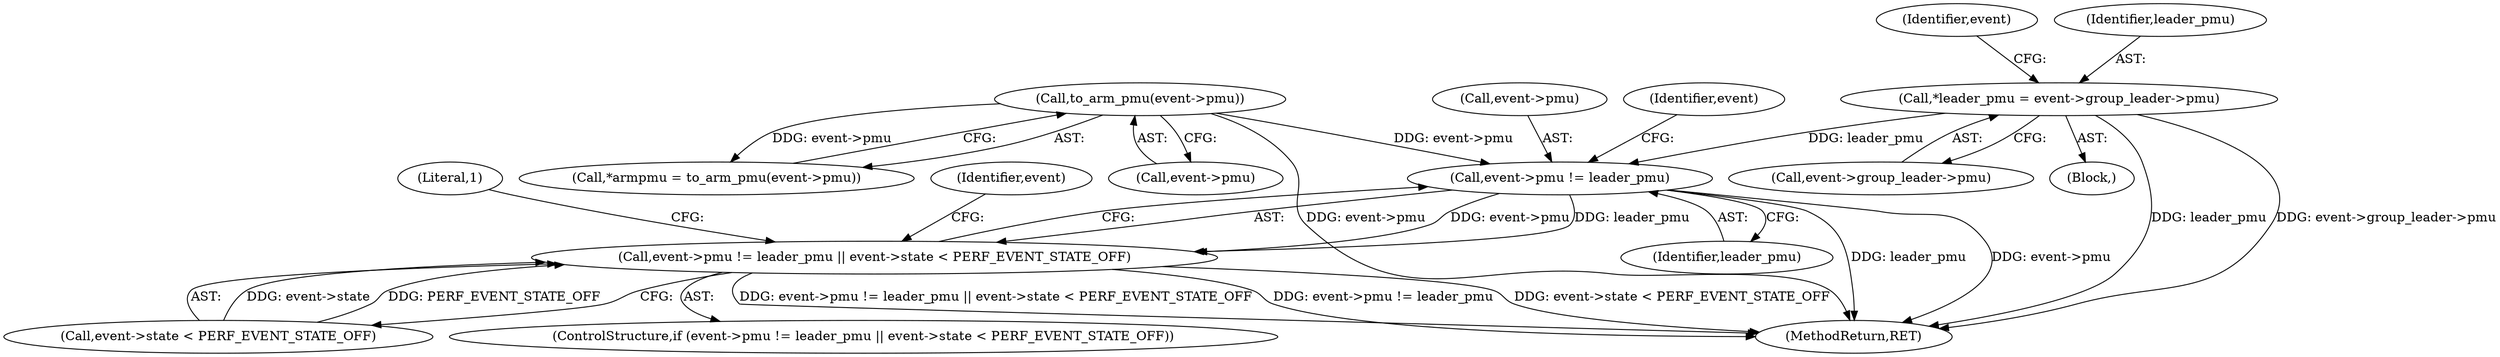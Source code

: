 digraph "1_linux_8fff105e13041e49b82f92eef034f363a6b1c071@pointer" {
"1000132" [label="(Call,event->pmu != leader_pmu)"];
"1000107" [label="(Call,to_arm_pmu(event->pmu))"];
"1000118" [label="(Call,*leader_pmu = event->group_leader->pmu)"];
"1000131" [label="(Call,event->pmu != leader_pmu || event->state < PERF_EVENT_STATE_OFF)"];
"1000136" [label="(Identifier,leader_pmu)"];
"1000133" [label="(Call,event->pmu)"];
"1000166" [label="(MethodReturn,RET)"];
"1000139" [label="(Identifier,event)"];
"1000137" [label="(Call,event->state < PERF_EVENT_STATE_OFF)"];
"1000108" [label="(Call,event->pmu)"];
"1000143" [label="(Literal,1)"];
"1000131" [label="(Call,event->pmu != leader_pmu || event->state < PERF_EVENT_STATE_OFF)"];
"1000120" [label="(Call,event->group_leader->pmu)"];
"1000127" [label="(Identifier,event)"];
"1000118" [label="(Call,*leader_pmu = event->group_leader->pmu)"];
"1000103" [label="(Block,)"];
"1000130" [label="(ControlStructure,if (event->pmu != leader_pmu || event->state < PERF_EVENT_STATE_OFF))"];
"1000105" [label="(Call,*armpmu = to_arm_pmu(event->pmu))"];
"1000148" [label="(Identifier,event)"];
"1000119" [label="(Identifier,leader_pmu)"];
"1000132" [label="(Call,event->pmu != leader_pmu)"];
"1000107" [label="(Call,to_arm_pmu(event->pmu))"];
"1000132" -> "1000131"  [label="AST: "];
"1000132" -> "1000136"  [label="CFG: "];
"1000133" -> "1000132"  [label="AST: "];
"1000136" -> "1000132"  [label="AST: "];
"1000139" -> "1000132"  [label="CFG: "];
"1000131" -> "1000132"  [label="CFG: "];
"1000132" -> "1000166"  [label="DDG: event->pmu"];
"1000132" -> "1000166"  [label="DDG: leader_pmu"];
"1000132" -> "1000131"  [label="DDG: event->pmu"];
"1000132" -> "1000131"  [label="DDG: leader_pmu"];
"1000107" -> "1000132"  [label="DDG: event->pmu"];
"1000118" -> "1000132"  [label="DDG: leader_pmu"];
"1000107" -> "1000105"  [label="AST: "];
"1000107" -> "1000108"  [label="CFG: "];
"1000108" -> "1000107"  [label="AST: "];
"1000105" -> "1000107"  [label="CFG: "];
"1000107" -> "1000166"  [label="DDG: event->pmu"];
"1000107" -> "1000105"  [label="DDG: event->pmu"];
"1000118" -> "1000103"  [label="AST: "];
"1000118" -> "1000120"  [label="CFG: "];
"1000119" -> "1000118"  [label="AST: "];
"1000120" -> "1000118"  [label="AST: "];
"1000127" -> "1000118"  [label="CFG: "];
"1000118" -> "1000166"  [label="DDG: leader_pmu"];
"1000118" -> "1000166"  [label="DDG: event->group_leader->pmu"];
"1000131" -> "1000130"  [label="AST: "];
"1000131" -> "1000137"  [label="CFG: "];
"1000137" -> "1000131"  [label="AST: "];
"1000143" -> "1000131"  [label="CFG: "];
"1000148" -> "1000131"  [label="CFG: "];
"1000131" -> "1000166"  [label="DDG: event->pmu != leader_pmu || event->state < PERF_EVENT_STATE_OFF"];
"1000131" -> "1000166"  [label="DDG: event->pmu != leader_pmu"];
"1000131" -> "1000166"  [label="DDG: event->state < PERF_EVENT_STATE_OFF"];
"1000137" -> "1000131"  [label="DDG: event->state"];
"1000137" -> "1000131"  [label="DDG: PERF_EVENT_STATE_OFF"];
}
